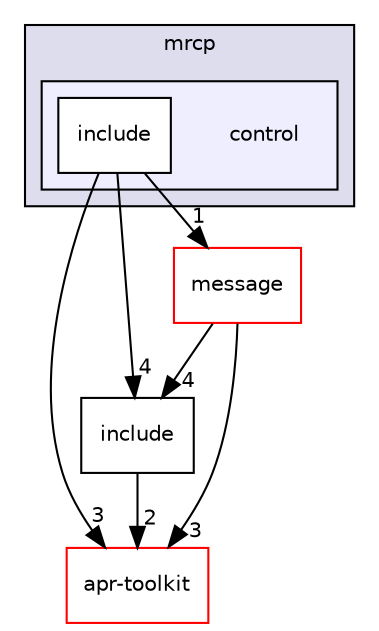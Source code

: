 digraph "control" {
  compound=true
  node [ fontsize="10", fontname="Helvetica"];
  edge [ labelfontsize="10", labelfontname="Helvetica"];
  subgraph clusterdir_53ec2cfbed5d6184fafcb25ff13296d7 {
    graph [ bgcolor="#ddddee", pencolor="black", label="mrcp" fontname="Helvetica", fontsize="10", URL="dir_53ec2cfbed5d6184fafcb25ff13296d7.html"]
  subgraph clusterdir_b6d5456a35caebcdf8f57bbac60680a8 {
    graph [ bgcolor="#eeeeff", pencolor="black", label="" URL="dir_b6d5456a35caebcdf8f57bbac60680a8.html"];
    dir_b6d5456a35caebcdf8f57bbac60680a8 [shape=plaintext label="control"];
    dir_464d1a560473a29582f32959f4eadf66 [shape=box label="include" color="black" fillcolor="white" style="filled" URL="dir_464d1a560473a29582f32959f4eadf66.html"];
  }
  }
  dir_995e6b30ef7b7f0b2dec48039971ec97 [shape=box label="apr-toolkit" fillcolor="white" style="filled" color="red" URL="dir_995e6b30ef7b7f0b2dec48039971ec97.html"];
  dir_8213404c92762709e2b5917d35980ced [shape=box label="include" URL="dir_8213404c92762709e2b5917d35980ced.html"];
  dir_dd4f4ab4397f3805380f081876544ed2 [shape=box label="message" fillcolor="white" style="filled" color="red" URL="dir_dd4f4ab4397f3805380f081876544ed2.html"];
  dir_8213404c92762709e2b5917d35980ced->dir_995e6b30ef7b7f0b2dec48039971ec97 [headlabel="2", labeldistance=1.5 headhref="dir_000013_000001.html"];
  dir_464d1a560473a29582f32959f4eadf66->dir_995e6b30ef7b7f0b2dec48039971ec97 [headlabel="3", labeldistance=1.5 headhref="dir_000025_000001.html"];
  dir_464d1a560473a29582f32959f4eadf66->dir_8213404c92762709e2b5917d35980ced [headlabel="4", labeldistance=1.5 headhref="dir_000025_000013.html"];
  dir_464d1a560473a29582f32959f4eadf66->dir_dd4f4ab4397f3805380f081876544ed2 [headlabel="1", labeldistance=1.5 headhref="dir_000025_000020.html"];
  dir_dd4f4ab4397f3805380f081876544ed2->dir_995e6b30ef7b7f0b2dec48039971ec97 [headlabel="3", labeldistance=1.5 headhref="dir_000020_000001.html"];
  dir_dd4f4ab4397f3805380f081876544ed2->dir_8213404c92762709e2b5917d35980ced [headlabel="4", labeldistance=1.5 headhref="dir_000020_000013.html"];
}
